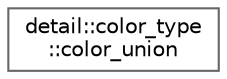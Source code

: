 digraph "类继承关系图"
{
 // LATEX_PDF_SIZE
  bgcolor="transparent";
  edge [fontname=Helvetica,fontsize=10,labelfontname=Helvetica,labelfontsize=10];
  node [fontname=Helvetica,fontsize=10,shape=box,height=0.2,width=0.4];
  rankdir="LR";
  Node0 [id="Node000000",label="detail::color_type\l::color_union",height=0.2,width=0.4,color="grey40", fillcolor="white", style="filled",URL="$uniondetail_1_1color__type_1_1color__union.html",tooltip=" "];
}
